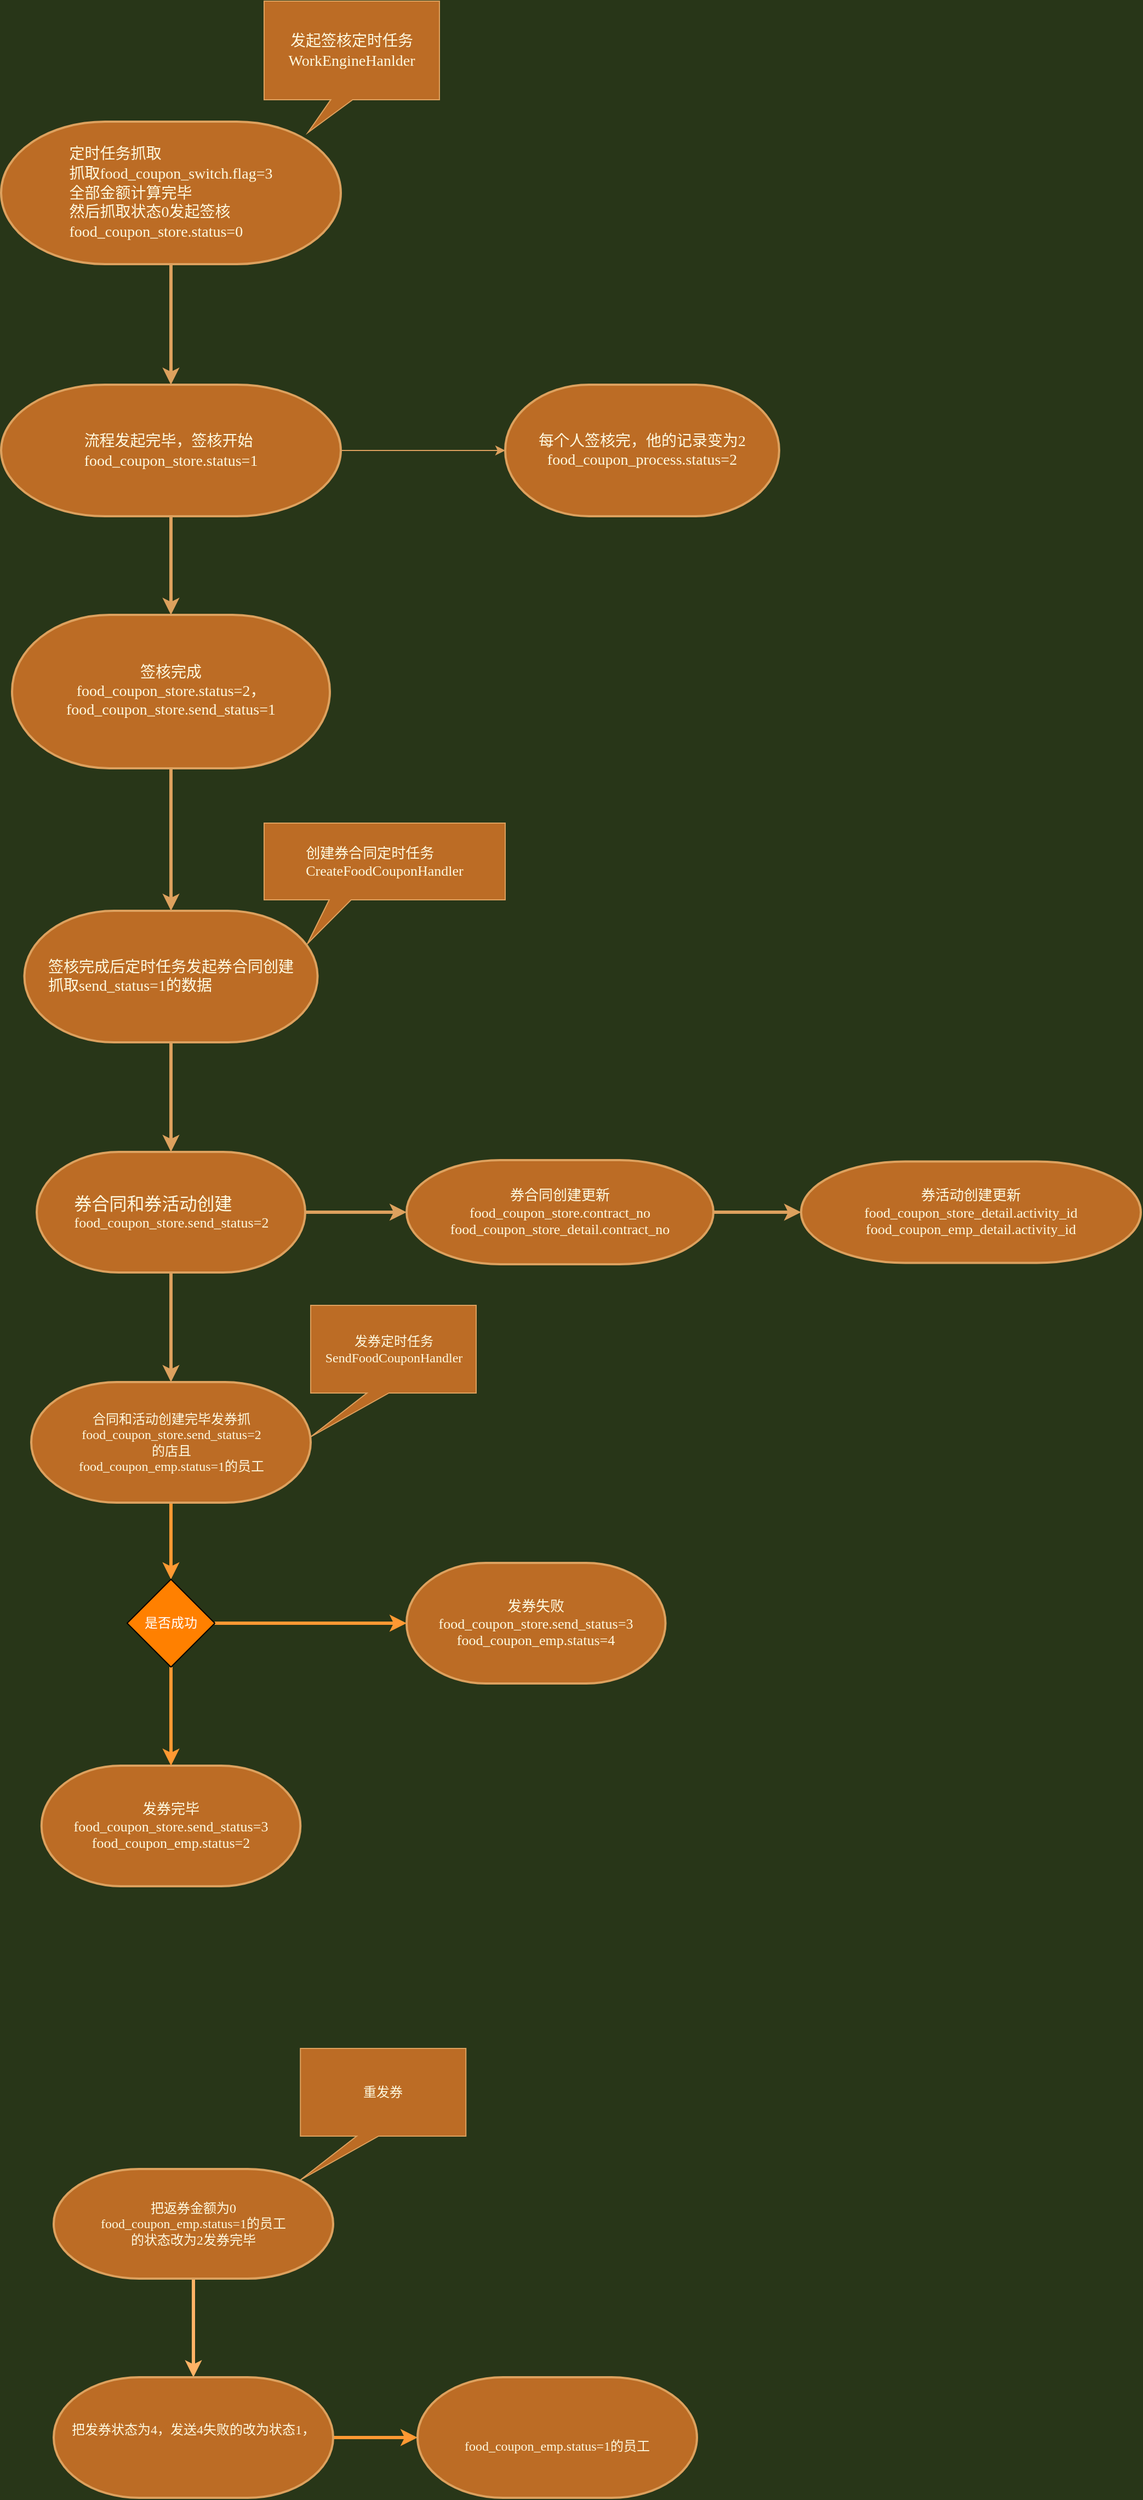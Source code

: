 <mxfile version="20.1.3" type="github">
  <diagram id="VmMP7uIes0QCA4hrSMzo" name="第 1 页">
    <mxGraphModel dx="1265" dy="707" grid="1" gridSize="10" guides="1" tooltips="1" connect="1" arrows="1" fold="1" page="1" pageScale="1" pageWidth="827" pageHeight="1169" background="#283618" math="0" shadow="0">
      <root>
        <mxCell id="0" />
        <mxCell id="1" parent="0" />
        <mxCell id="vZANhmKthYRX99wkf_Cz-3" style="edgeStyle=orthogonalEdgeStyle;rounded=0;orthogonalLoop=1;jettySize=auto;html=1;exitX=0.5;exitY=1;exitDx=0;exitDy=0;exitPerimeter=0;entryX=0.5;entryY=0;entryDx=0;entryDy=0;entryPerimeter=0;strokeColor=#DDA15E;fontColor=#FEFAE0;strokeWidth=3;labelBackgroundColor=#283618;" parent="1" source="vZANhmKthYRX99wkf_Cz-1" target="vZANhmKthYRX99wkf_Cz-2" edge="1">
          <mxGeometry relative="1" as="geometry" />
        </mxCell>
        <mxCell id="vZANhmKthYRX99wkf_Cz-1" value="&lt;div style=&quot;text-align: start; font-size: 14px;&quot; class=&quot;mind-clipboard&quot;&gt;&lt;font face=&quot;Verdana&quot; style=&quot;font-size: 14px;&quot;&gt;定时任务抓取&lt;br&gt;抓取food_coupon_switch.flag=3&lt;/font&gt;&lt;div style=&quot;&quot;&gt;&lt;font style=&quot;font-size: 14px;&quot; face=&quot;Verdana&quot;&gt;全部金额计算完毕&lt;/font&gt;&lt;div style=&quot;&quot;&gt;&lt;font style=&quot;font-size: 14px;&quot; face=&quot;Verdana&quot;&gt;然后抓取状态0发起签核&lt;br&gt;food_coupon_store.status=0&lt;/font&gt;&lt;/div&gt;&lt;/div&gt;&lt;/div&gt;" style="strokeWidth=2;html=1;shape=mxgraph.flowchart.terminator;whiteSpace=wrap;fillColor=#BC6C25;strokeColor=#DDA15E;fontColor=#FEFAE0;" parent="1" vertex="1">
          <mxGeometry x="110" y="170" width="310" height="130" as="geometry" />
        </mxCell>
        <mxCell id="vZANhmKthYRX99wkf_Cz-7" style="edgeStyle=orthogonalEdgeStyle;rounded=0;orthogonalLoop=1;jettySize=auto;html=1;entryX=0.5;entryY=0;entryDx=0;entryDy=0;entryPerimeter=0;fontFamily=Verdana;fontSize=12;strokeColor=#DDA15E;fontColor=#FEFAE0;strokeWidth=3;labelBackgroundColor=#283618;" parent="1" source="vZANhmKthYRX99wkf_Cz-2" target="vZANhmKthYRX99wkf_Cz-6" edge="1">
          <mxGeometry relative="1" as="geometry" />
        </mxCell>
        <mxCell id="vZANhmKthYRX99wkf_Cz-9" style="edgeStyle=orthogonalEdgeStyle;rounded=0;orthogonalLoop=1;jettySize=auto;html=1;fontFamily=Verdana;fontSize=12;strokeColor=#DDA15E;fontColor=#FEFAE0;labelBackgroundColor=#283618;" parent="1" source="vZANhmKthYRX99wkf_Cz-2" target="vZANhmKthYRX99wkf_Cz-8" edge="1">
          <mxGeometry relative="1" as="geometry" />
        </mxCell>
        <mxCell id="vZANhmKthYRX99wkf_Cz-2" value="&lt;div style=&quot;font-size: 14px; text-align: start;&quot; class=&quot;mind-clipboard&quot;&gt;&lt;font style=&quot;font-size: 14px;&quot; face=&quot;Verdana&quot;&gt;流程发起完毕，签核开始&lt;br&gt;food_coupon_store.status=1&lt;/font&gt;&lt;/div&gt;" style="strokeWidth=2;html=1;shape=mxgraph.flowchart.terminator;whiteSpace=wrap;fillColor=#BC6C25;strokeColor=#DDA15E;fontColor=#FEFAE0;" parent="1" vertex="1">
          <mxGeometry x="110" y="410" width="310" height="120" as="geometry" />
        </mxCell>
        <mxCell id="vZANhmKthYRX99wkf_Cz-4" value="&lt;p style=&quot;font-size: 14px;&quot;&gt;&lt;font face=&quot;宋体&quot; style=&quot;font-size: 14px;&quot;&gt;发起签核定时任务&lt;br&gt;&lt;/font&gt;&lt;font style=&quot;font-size: 14px;&quot; face=&quot;宋体&quot;&gt;WorkEngineHanlder&lt;/font&gt;&lt;/p&gt;" style="shape=callout;whiteSpace=wrap;html=1;perimeter=calloutPerimeter;fontSize=12;position2=0.25;size=30;position=0.38;fillColor=#BC6C25;strokeColor=#DDA15E;fontColor=#FEFAE0;" parent="1" vertex="1">
          <mxGeometry x="350" y="60" width="160" height="120" as="geometry" />
        </mxCell>
        <mxCell id="vZANhmKthYRX99wkf_Cz-11" style="edgeStyle=orthogonalEdgeStyle;rounded=0;orthogonalLoop=1;jettySize=auto;html=1;fontFamily=Verdana;fontSize=14;strokeColor=#DDA15E;fontColor=#FEFAE0;strokeWidth=3;labelBackgroundColor=#283618;" parent="1" source="vZANhmKthYRX99wkf_Cz-6" target="vZANhmKthYRX99wkf_Cz-10" edge="1">
          <mxGeometry relative="1" as="geometry" />
        </mxCell>
        <mxCell id="vZANhmKthYRX99wkf_Cz-6" value="&lt;div style=&quot;font-size: 14px;&quot; class=&quot;mind-clipboard&quot;&gt;&lt;div style=&quot;&quot;&gt;&lt;span style=&quot;background-color: initial;&quot;&gt;签核完成&lt;/span&gt;&lt;/div&gt;&lt;div style=&quot;&quot;&gt;&lt;font style=&quot;font-size: 14px;&quot;&gt;food_coupon_store.status=2，food_coupon_store.send_status=1&lt;/font&gt;&lt;/div&gt;&lt;/div&gt;" style="strokeWidth=2;html=1;shape=mxgraph.flowchart.terminator;whiteSpace=wrap;fontFamily=Verdana;fontSize=12;align=center;fillColor=#BC6C25;strokeColor=#DDA15E;fontColor=#FEFAE0;" parent="1" vertex="1">
          <mxGeometry x="120" y="620" width="290" height="140" as="geometry" />
        </mxCell>
        <mxCell id="vZANhmKthYRX99wkf_Cz-8" value="&lt;div style=&quot;font-size: 14px;&quot; class=&quot;mind-clipboard&quot;&gt;&lt;p&gt;每个人签核完，他的记录变为2&lt;br&gt;food_coupon_process.status=2&lt;/p&gt;&lt;/div&gt;" style="strokeWidth=2;html=1;shape=mxgraph.flowchart.terminator;whiteSpace=wrap;fontFamily=Verdana;fontSize=12;align=center;fillColor=#BC6C25;strokeColor=#DDA15E;fontColor=#FEFAE0;" parent="1" vertex="1">
          <mxGeometry x="570" y="410" width="250" height="120" as="geometry" />
        </mxCell>
        <mxCell id="vZANhmKthYRX99wkf_Cz-20" style="edgeStyle=orthogonalEdgeStyle;rounded=0;orthogonalLoop=1;jettySize=auto;html=1;exitX=0.5;exitY=1;exitDx=0;exitDy=0;exitPerimeter=0;entryX=0.5;entryY=0;entryDx=0;entryDy=0;entryPerimeter=0;fontFamily=Verdana;fontSize=13;strokeColor=#DDA15E;fontColor=#FEFAE0;strokeWidth=3;labelBackgroundColor=#283618;" parent="1" source="vZANhmKthYRX99wkf_Cz-10" target="vZANhmKthYRX99wkf_Cz-13" edge="1">
          <mxGeometry relative="1" as="geometry" />
        </mxCell>
        <mxCell id="vZANhmKthYRX99wkf_Cz-10" value="&lt;div style=&quot;text-align: start; font-size: 14px;&quot; class=&quot;mind-clipboard&quot;&gt;签核完成后定时任务发起券合同创建&lt;div&gt;抓取send_status=1的数据&lt;/div&gt;&lt;/div&gt;" style="strokeWidth=2;html=1;shape=mxgraph.flowchart.terminator;whiteSpace=wrap;fontFamily=Verdana;fontSize=12;fillColor=#BC6C25;strokeColor=#DDA15E;fontColor=#FEFAE0;" parent="1" vertex="1">
          <mxGeometry x="131.26" y="890" width="267.5" height="120" as="geometry" />
        </mxCell>
        <mxCell id="vZANhmKthYRX99wkf_Cz-12" value="&lt;div style=&quot;text-align: start; font-size: 13px;&quot; class=&quot;mind-clipboard&quot;&gt;创建券合同定时任务&lt;div&gt;CreateFoodCouponHandler&lt;br&gt;&lt;/div&gt;&lt;/div&gt;" style="shape=callout;whiteSpace=wrap;html=1;perimeter=calloutPerimeter;fontFamily=Verdana;fontSize=14;position2=0.18;size=40;position=0.27;fillColor=#BC6C25;strokeColor=#DDA15E;fontColor=#FEFAE0;" parent="1" vertex="1">
          <mxGeometry x="350" y="810" width="220" height="110" as="geometry" />
        </mxCell>
        <mxCell id="vZANhmKthYRX99wkf_Cz-21" style="edgeStyle=orthogonalEdgeStyle;rounded=0;orthogonalLoop=1;jettySize=auto;html=1;exitX=0.5;exitY=1;exitDx=0;exitDy=0;exitPerimeter=0;fontFamily=Verdana;fontSize=13;strokeColor=#DDA15E;fontColor=#FEFAE0;strokeWidth=3;labelBackgroundColor=#283618;" parent="1" source="vZANhmKthYRX99wkf_Cz-13" target="vZANhmKthYRX99wkf_Cz-15" edge="1">
          <mxGeometry relative="1" as="geometry" />
        </mxCell>
        <mxCell id="vZANhmKthYRX99wkf_Cz-27" style="edgeStyle=orthogonalEdgeStyle;rounded=0;orthogonalLoop=1;jettySize=auto;html=1;fontFamily=Verdana;fontSize=13;strokeColor=#DDA15E;fontColor=#FEFAE0;strokeWidth=3;labelBackgroundColor=#283618;" parent="1" source="vZANhmKthYRX99wkf_Cz-13" target="vZANhmKthYRX99wkf_Cz-25" edge="1">
          <mxGeometry relative="1" as="geometry" />
        </mxCell>
        <mxCell id="vZANhmKthYRX99wkf_Cz-13" value="&lt;div style=&quot;font-size: medium; text-align: start;&quot; class=&quot;mind-clipboard&quot;&gt;券合同和券活动创建&lt;div style=&quot;font-size: 13px;&quot;&gt;food_coupon_store.send_status=2&lt;/div&gt;&lt;/div&gt;" style="strokeWidth=2;html=1;shape=mxgraph.flowchart.terminator;whiteSpace=wrap;fontFamily=Verdana;fontSize=13;fillColor=#BC6C25;strokeColor=#DDA15E;fontColor=#FEFAE0;" parent="1" vertex="1">
          <mxGeometry x="142.51" y="1110" width="245" height="110" as="geometry" />
        </mxCell>
        <mxCell id="gyPeWaRHh-PnsJ1HY0X5-15" style="edgeStyle=orthogonalEdgeStyle;rounded=0;orthogonalLoop=1;jettySize=auto;html=1;exitX=0.5;exitY=1;exitDx=0;exitDy=0;exitPerimeter=0;fontColor=#FFFFFF;strokeColor=#FF9933;strokeWidth=3;" edge="1" parent="1" source="vZANhmKthYRX99wkf_Cz-15" target="gyPeWaRHh-PnsJ1HY0X5-14">
          <mxGeometry relative="1" as="geometry" />
        </mxCell>
        <mxCell id="vZANhmKthYRX99wkf_Cz-15" value="&lt;div style=&quot;font-size: 12px;&quot; class=&quot;mind-clipboard&quot;&gt;合同和活动创建完毕发券抓food_coupon_store.send_status=2&lt;/div&gt;&lt;div style=&quot;font-size: 12px;&quot; class=&quot;mind-clipboard&quot;&gt;的店且&lt;/div&gt;&lt;div style=&quot;font-size: 12px;&quot; class=&quot;mind-clipboard&quot;&gt;&lt;span style=&quot;font-size: inherit;&quot;&gt;food_coupon_emp.status=1的员工&lt;/span&gt;&lt;/div&gt;" style="strokeWidth=2;html=1;shape=mxgraph.flowchart.terminator;whiteSpace=wrap;fontFamily=Verdana;fontSize=13;align=center;fillColor=#BC6C25;strokeColor=#DDA15E;fontColor=#FEFAE0;" parent="1" vertex="1">
          <mxGeometry x="137.5" y="1320" width="255" height="110" as="geometry" />
        </mxCell>
        <mxCell id="vZANhmKthYRX99wkf_Cz-16" value="&lt;div style=&quot;&quot; class=&quot;mind-clipboard&quot;&gt;&lt;div style=&quot;&quot;&gt;&lt;span style=&quot;background-color: initial;&quot;&gt;发券完毕&lt;/span&gt;&lt;/div&gt;&lt;div style=&quot;&quot;&gt;food_coupon_store.send_status=3&lt;/div&gt;&lt;div style=&quot;&quot;&gt;food_coupon_emp.status=2&lt;/div&gt;&lt;div style=&quot;font-size: medium; text-align: start;&quot;&gt;&lt;/div&gt;&lt;/div&gt;" style="strokeWidth=2;html=1;shape=mxgraph.flowchart.terminator;whiteSpace=wrap;fontFamily=Verdana;fontSize=13;fillColor=#BC6C25;strokeColor=#DDA15E;fontColor=#FEFAE0;" parent="1" vertex="1">
          <mxGeometry x="146.89" y="1670" width="236.25" height="110" as="geometry" />
        </mxCell>
        <mxCell id="vZANhmKthYRX99wkf_Cz-24" value="&lt;div style=&quot;font-size: 12px;&quot; class=&quot;mind-clipboard&quot;&gt;&lt;div style=&quot;&quot;&gt;&lt;span style=&quot;background-color: initial;&quot;&gt;发券定时任务&lt;/span&gt;&lt;/div&gt;&lt;div style=&quot;&quot;&gt;SendFoodCouponHandler&lt;br&gt;&lt;/div&gt;&lt;/div&gt;" style="shape=callout;whiteSpace=wrap;html=1;perimeter=calloutPerimeter;fontFamily=Verdana;fontSize=13;size=40;position=0.34;position2=0;fillColor=#BC6C25;strokeColor=#DDA15E;fontColor=#FEFAE0;" parent="1" vertex="1">
          <mxGeometry x="392.5" y="1250" width="151" height="120" as="geometry" />
        </mxCell>
        <mxCell id="vZANhmKthYRX99wkf_Cz-28" style="edgeStyle=orthogonalEdgeStyle;rounded=0;orthogonalLoop=1;jettySize=auto;html=1;fontFamily=Verdana;fontSize=13;strokeColor=#DDA15E;fontColor=#FEFAE0;strokeWidth=3;labelBackgroundColor=#283618;" parent="1" source="vZANhmKthYRX99wkf_Cz-25" target="vZANhmKthYRX99wkf_Cz-26" edge="1">
          <mxGeometry relative="1" as="geometry" />
        </mxCell>
        <mxCell id="vZANhmKthYRX99wkf_Cz-25" value="&lt;div style=&quot;font-size: 13px;&quot; class=&quot;mind-clipboard&quot;&gt;券合同创建更新&lt;br&gt;food_coupon_store.contract_no&lt;div&gt;food_coupon_store_detail.contract_no&lt;/div&gt;&lt;/div&gt;" style="strokeWidth=2;html=1;shape=mxgraph.flowchart.terminator;whiteSpace=wrap;fontFamily=Verdana;fontSize=12;align=center;fillColor=#BC6C25;strokeColor=#DDA15E;fontColor=#FEFAE0;" parent="1" vertex="1">
          <mxGeometry x="480" y="1117.5" width="280" height="95" as="geometry" />
        </mxCell>
        <mxCell id="vZANhmKthYRX99wkf_Cz-26" value="&lt;div style=&quot;font-size: 13px;&quot; class=&quot;mind-clipboard&quot;&gt;券活动创建更新&lt;div&gt;food_coupon_store_detail.activity_id&lt;/div&gt;&lt;div&gt;food_coupon_emp_detail.activity_id&lt;/div&gt;&lt;/div&gt;" style="strokeWidth=2;html=1;shape=mxgraph.flowchart.terminator;whiteSpace=wrap;fontFamily=Verdana;fontSize=12;align=center;fillColor=#BC6C25;strokeColor=#DDA15E;fontColor=#FEFAE0;" parent="1" vertex="1">
          <mxGeometry x="840" y="1118.75" width="310" height="92.5" as="geometry" />
        </mxCell>
        <mxCell id="gyPeWaRHh-PnsJ1HY0X5-7" style="edgeStyle=orthogonalEdgeStyle;rounded=0;orthogonalLoop=1;jettySize=auto;html=1;strokeColor=#FFB366;strokeWidth=3;" edge="1" parent="1" source="gyPeWaRHh-PnsJ1HY0X5-2" target="gyPeWaRHh-PnsJ1HY0X5-4">
          <mxGeometry relative="1" as="geometry" />
        </mxCell>
        <mxCell id="gyPeWaRHh-PnsJ1HY0X5-2" value="&lt;div style=&quot;font-size: 12px;&quot; class=&quot;mind-clipboard&quot;&gt;把返券金额为0&lt;/div&gt;&lt;div style=&quot;font-size: 12px;&quot; class=&quot;mind-clipboard&quot;&gt;&lt;span style=&quot;font-size: inherit;&quot;&gt;food_coupon_emp.status=1的员工&lt;br&gt;的状态改为2发券完毕&lt;/span&gt;&lt;/div&gt;" style="strokeWidth=2;html=1;shape=mxgraph.flowchart.terminator;whiteSpace=wrap;fontFamily=Verdana;fontSize=13;align=center;fillColor=#BC6C25;strokeColor=#DDA15E;fontColor=#FEFAE0;" vertex="1" parent="1">
          <mxGeometry x="158" y="2038" width="255" height="100" as="geometry" />
        </mxCell>
        <mxCell id="gyPeWaRHh-PnsJ1HY0X5-3" value="&lt;div style=&quot;font-size: 12px;&quot; class=&quot;mind-clipboard&quot;&gt;&lt;div style=&quot;&quot;&gt;&lt;span style=&quot;background-color: initial;&quot;&gt;重发券&lt;/span&gt;&lt;br&gt;&lt;/div&gt;&lt;/div&gt;" style="shape=callout;whiteSpace=wrap;html=1;perimeter=calloutPerimeter;fontFamily=Verdana;fontSize=13;size=40;position=0.34;position2=0;fillColor=#BC6C25;strokeColor=#DDA15E;fontColor=#FEFAE0;" vertex="1" parent="1">
          <mxGeometry x="383.13" y="1928" width="151" height="120" as="geometry" />
        </mxCell>
        <mxCell id="gyPeWaRHh-PnsJ1HY0X5-8" value="" style="edgeStyle=orthogonalEdgeStyle;rounded=0;orthogonalLoop=1;jettySize=auto;html=1;strokeWidth=3;strokeColor=#FF9933;" edge="1" parent="1" source="gyPeWaRHh-PnsJ1HY0X5-4" target="gyPeWaRHh-PnsJ1HY0X5-5">
          <mxGeometry relative="1" as="geometry" />
        </mxCell>
        <mxCell id="gyPeWaRHh-PnsJ1HY0X5-4" value="&lt;div style=&quot;font-size: 12px;&quot; class=&quot;mind-clipboard&quot;&gt;把发券状态为4，发送4失败的改为状态1，&lt;/div&gt;&lt;div style=&quot;font-size: 12px;&quot; class=&quot;mind-clipboard&quot;&gt;&lt;br&gt;&lt;/div&gt;" style="strokeWidth=2;html=1;shape=mxgraph.flowchart.terminator;whiteSpace=wrap;fontFamily=Verdana;fontSize=13;align=center;fillColor=#BC6C25;strokeColor=#DDA15E;fontColor=#FEFAE0;" vertex="1" parent="1">
          <mxGeometry x="158" y="2228" width="255" height="110" as="geometry" />
        </mxCell>
        <mxCell id="gyPeWaRHh-PnsJ1HY0X5-5" value="&lt;div style=&quot;font-size: 12px;&quot; class=&quot;mind-clipboard&quot;&gt;&lt;br&gt;&lt;/div&gt;&lt;div style=&quot;font-size: 12px;&quot; class=&quot;mind-clipboard&quot;&gt;&lt;span style=&quot;font-size: inherit;&quot;&gt;food_coupon_emp.status=1的员工&lt;/span&gt;&lt;/div&gt;" style="strokeWidth=2;html=1;shape=mxgraph.flowchart.terminator;whiteSpace=wrap;fontFamily=Verdana;fontSize=13;align=center;fillColor=#BC6C25;strokeColor=#DDA15E;fontColor=#FEFAE0;" vertex="1" parent="1">
          <mxGeometry x="490" y="2228" width="255" height="110" as="geometry" />
        </mxCell>
        <mxCell id="gyPeWaRHh-PnsJ1HY0X5-12" value="&lt;div style=&quot;&quot; class=&quot;mind-clipboard&quot;&gt;&lt;div style=&quot;&quot;&gt;&lt;span style=&quot;background-color: initial;&quot;&gt;发券失败&lt;/span&gt;&lt;/div&gt;&lt;div style=&quot;&quot;&gt;food_coupon_store.send_status=3&lt;/div&gt;&lt;div style=&quot;&quot;&gt;food_coupon_emp.status=4&lt;/div&gt;&lt;div style=&quot;font-size: medium; text-align: start;&quot;&gt;&lt;/div&gt;&lt;/div&gt;" style="strokeWidth=2;html=1;shape=mxgraph.flowchart.terminator;whiteSpace=wrap;fontFamily=Verdana;fontSize=13;fillColor=#BC6C25;strokeColor=#DDA15E;fontColor=#FEFAE0;" vertex="1" parent="1">
          <mxGeometry x="480" y="1485" width="236.25" height="110" as="geometry" />
        </mxCell>
        <mxCell id="gyPeWaRHh-PnsJ1HY0X5-16" style="edgeStyle=orthogonalEdgeStyle;rounded=0;orthogonalLoop=1;jettySize=auto;html=1;exitX=0.5;exitY=1;exitDx=0;exitDy=0;fontColor=#FFFFFF;strokeColor=#FF9933;strokeWidth=3;" edge="1" parent="1" source="gyPeWaRHh-PnsJ1HY0X5-14" target="vZANhmKthYRX99wkf_Cz-16">
          <mxGeometry relative="1" as="geometry" />
        </mxCell>
        <mxCell id="gyPeWaRHh-PnsJ1HY0X5-17" style="edgeStyle=orthogonalEdgeStyle;rounded=0;orthogonalLoop=1;jettySize=auto;html=1;exitX=1;exitY=0.5;exitDx=0;exitDy=0;entryX=0;entryY=0.5;entryDx=0;entryDy=0;entryPerimeter=0;fontColor=#FFFFFF;strokeColor=#FF9933;strokeWidth=3;" edge="1" parent="1" source="gyPeWaRHh-PnsJ1HY0X5-14" target="gyPeWaRHh-PnsJ1HY0X5-12">
          <mxGeometry relative="1" as="geometry" />
        </mxCell>
        <mxCell id="gyPeWaRHh-PnsJ1HY0X5-14" value="是否成功" style="rhombus;whiteSpace=wrap;html=1;fontColor=#FFFFFF;fillColor=#FF8000;" vertex="1" parent="1">
          <mxGeometry x="225" y="1500" width="80" height="80" as="geometry" />
        </mxCell>
      </root>
    </mxGraphModel>
  </diagram>
</mxfile>
